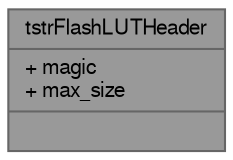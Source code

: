 digraph "tstrFlashLUTHeader"
{
 // LATEX_PDF_SIZE
  bgcolor="transparent";
  edge [fontname=FreeSans,fontsize=10,labelfontname=FreeSans,labelfontsize=10];
  node [fontname=FreeSans,fontsize=10,shape=box,height=0.2,width=0.4];
  Node1 [shape=record,label="{tstrFlashLUTHeader\n|+ magic\l+ max_size\l|}",height=0.2,width=0.4,color="gray40", fillcolor="grey60", style="filled", fontcolor="black",tooltip=" "];
}
